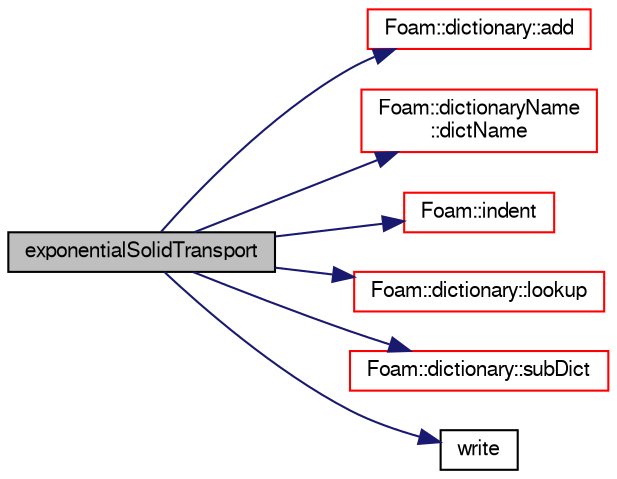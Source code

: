digraph "exponentialSolidTransport"
{
  bgcolor="transparent";
  edge [fontname="FreeSans",fontsize="10",labelfontname="FreeSans",labelfontsize="10"];
  node [fontname="FreeSans",fontsize="10",shape=record];
  rankdir="LR";
  Node11 [label="exponentialSolidTransport",height=0.2,width=0.4,color="black", fillcolor="grey75", style="filled", fontcolor="black"];
  Node11 -> Node12 [color="midnightblue",fontsize="10",style="solid",fontname="FreeSans"];
  Node12 [label="Foam::dictionary::add",height=0.2,width=0.4,color="red",URL="$a26014.html#ac2ddcab42322c8d8af5e5830ab4d431b",tooltip="Add a new entry. "];
  Node11 -> Node55 [color="midnightblue",fontsize="10",style="solid",fontname="FreeSans"];
  Node55 [label="Foam::dictionaryName\l::dictName",height=0.2,width=0.4,color="red",URL="$a26010.html#a1294668acf090a15a78e04c1c22a048c",tooltip="Return the local dictionary name (final part of scoped name) "];
  Node11 -> Node57 [color="midnightblue",fontsize="10",style="solid",fontname="FreeSans"];
  Node57 [label="Foam::indent",height=0.2,width=0.4,color="red",URL="$a21124.html#ae297c57ea5b952a8bc9e4f30f7ea8701",tooltip="Indent stream. "];
  Node11 -> Node59 [color="midnightblue",fontsize="10",style="solid",fontname="FreeSans"];
  Node59 [label="Foam::dictionary::lookup",height=0.2,width=0.4,color="red",URL="$a26014.html#a6a0727fa523e48977e27348663def509",tooltip="Find and return an entry data stream. "];
  Node11 -> Node161 [color="midnightblue",fontsize="10",style="solid",fontname="FreeSans"];
  Node161 [label="Foam::dictionary::subDict",height=0.2,width=0.4,color="red",URL="$a26014.html#aaa26b5f2da6aff5a6a59af5407f1bf59",tooltip="Find and return a sub-dictionary. "];
  Node11 -> Node317 [color="midnightblue",fontsize="10",style="solid",fontname="FreeSans"];
  Node317 [label="write",height=0.2,width=0.4,color="black",URL="$a19709.html#a8f30b3c2179b03a7acf273e9dea43342"];
}

